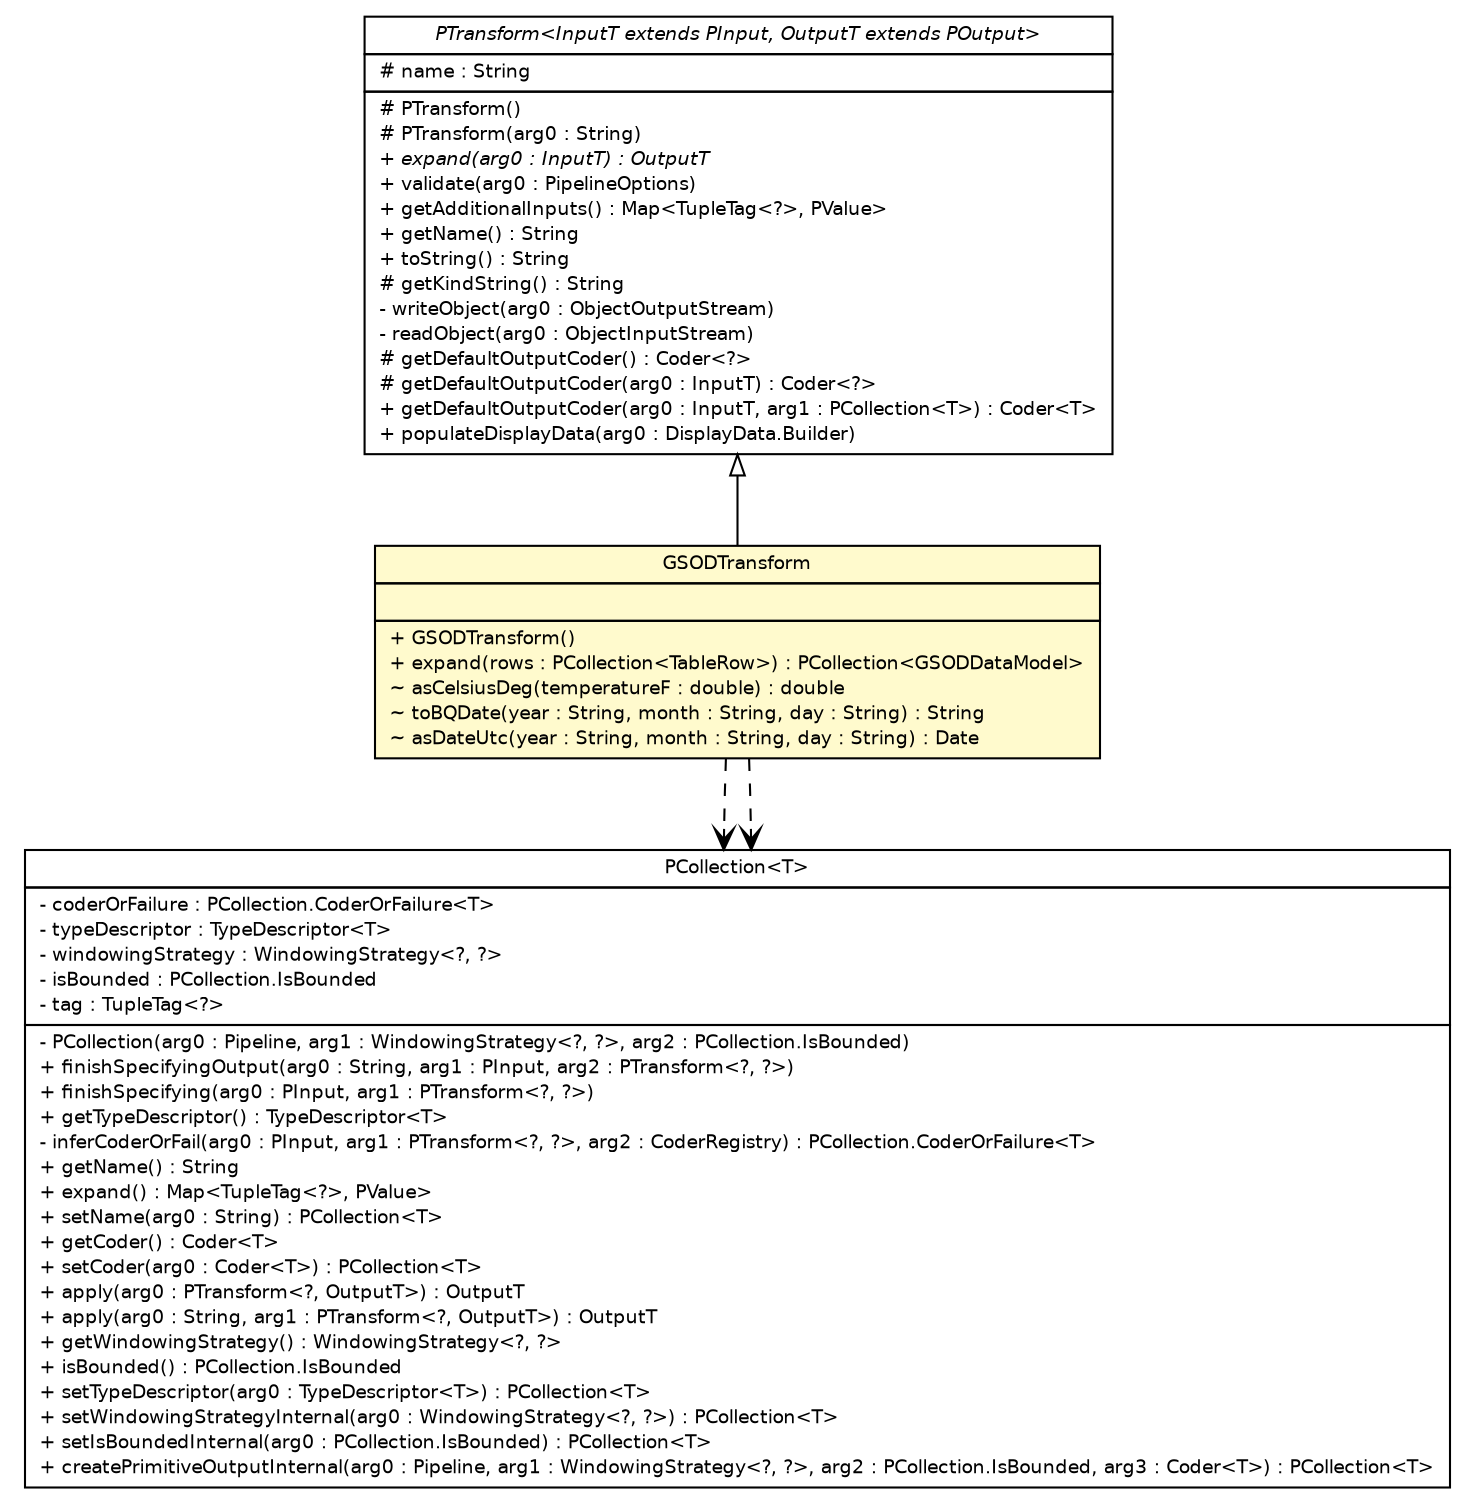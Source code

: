 #!/usr/local/bin/dot
#
# Class diagram 
# Generated by UMLGraph version R5_6-24-gf6e263 (http://www.umlgraph.org/)
#

digraph G {
	edge [fontname="Helvetica",fontsize=10,labelfontname="Helvetica",labelfontsize=10];
	node [fontname="Helvetica",fontsize=10,shape=plaintext];
	nodesep=0.25;
	ranksep=0.5;
	// com.ohair.stephen.edp.transform.GSODTransform
	c292 [label=<<table title="com.ohair.stephen.edp.transform.GSODTransform" border="0" cellborder="1" cellspacing="0" cellpadding="2" port="p" bgcolor="lemonChiffon" href="./GSODTransform.html">
		<tr><td><table border="0" cellspacing="0" cellpadding="1">
<tr><td align="center" balign="center"> GSODTransform </td></tr>
		</table></td></tr>
		<tr><td><table border="0" cellspacing="0" cellpadding="1">
<tr><td align="left" balign="left">  </td></tr>
		</table></td></tr>
		<tr><td><table border="0" cellspacing="0" cellpadding="1">
<tr><td align="left" balign="left"> + GSODTransform() </td></tr>
<tr><td align="left" balign="left"> + expand(rows : PCollection&lt;TableRow&gt;) : PCollection&lt;GSODDataModel&gt; </td></tr>
<tr><td align="left" balign="left"> ~ asCelsiusDeg(temperatureF : double) : double </td></tr>
<tr><td align="left" balign="left"> ~ toBQDate(year : String, month : String, day : String) : String </td></tr>
<tr><td align="left" balign="left"> ~ asDateUtc(year : String, month : String, day : String) : Date </td></tr>
		</table></td></tr>
		</table>>, URL="./GSODTransform.html", fontname="Helvetica", fontcolor="black", fontsize=9.0];
	//com.ohair.stephen.edp.transform.GSODTransform extends org.apache.beam.sdk.transforms.PTransform<org.apache.beam.sdk.values.PCollection<com.google.api.services.bigquery.model.TableRow>, org.apache.beam.sdk.values.PCollection<com.ohair.stephen.edp.model.GSODDataModel>>
	c300:p -> c292:p [dir=back,arrowtail=empty];
	// com.ohair.stephen.edp.transform.GSODTransform DEPEND org.apache.beam.sdk.values.PCollection<T>
	c292:p -> c301:p [taillabel="", label="", headlabel="", fontname="Helvetica", fontcolor="black", fontsize=10.0, color="black", arrowhead=open, style=dashed];
	// com.ohair.stephen.edp.transform.GSODTransform DEPEND org.apache.beam.sdk.values.PCollection<T>
	c292:p -> c301:p [taillabel="", label="", headlabel="", fontname="Helvetica", fontcolor="black", fontsize=10.0, color="black", arrowhead=open, style=dashed];
	// org.apache.beam.sdk.values.PCollection<T>
	c301 [label=<<table title="org.apache.beam.sdk.values.PCollection" border="0" cellborder="1" cellspacing="0" cellpadding="2" port="p" href="http://java.sun.com/j2se/1.4.2/docs/api/org/apache/beam/sdk/values/PCollection.html">
		<tr><td><table border="0" cellspacing="0" cellpadding="1">
<tr><td align="center" balign="center"> PCollection&lt;T&gt; </td></tr>
		</table></td></tr>
		<tr><td><table border="0" cellspacing="0" cellpadding="1">
<tr><td align="left" balign="left"> - coderOrFailure : PCollection.CoderOrFailure&lt;T&gt; </td></tr>
<tr><td align="left" balign="left"> - typeDescriptor : TypeDescriptor&lt;T&gt; </td></tr>
<tr><td align="left" balign="left"> - windowingStrategy : WindowingStrategy&lt;?, ?&gt; </td></tr>
<tr><td align="left" balign="left"> - isBounded : PCollection.IsBounded </td></tr>
<tr><td align="left" balign="left"> - tag : TupleTag&lt;?&gt; </td></tr>
		</table></td></tr>
		<tr><td><table border="0" cellspacing="0" cellpadding="1">
<tr><td align="left" balign="left"> - PCollection(arg0 : Pipeline, arg1 : WindowingStrategy&lt;?, ?&gt;, arg2 : PCollection.IsBounded) </td></tr>
<tr><td align="left" balign="left"> + finishSpecifyingOutput(arg0 : String, arg1 : PInput, arg2 : PTransform&lt;?, ?&gt;) </td></tr>
<tr><td align="left" balign="left"> + finishSpecifying(arg0 : PInput, arg1 : PTransform&lt;?, ?&gt;) </td></tr>
<tr><td align="left" balign="left"> + getTypeDescriptor() : TypeDescriptor&lt;T&gt; </td></tr>
<tr><td align="left" balign="left"> - inferCoderOrFail(arg0 : PInput, arg1 : PTransform&lt;?, ?&gt;, arg2 : CoderRegistry) : PCollection.CoderOrFailure&lt;T&gt; </td></tr>
<tr><td align="left" balign="left"> + getName() : String </td></tr>
<tr><td align="left" balign="left"> + expand() : Map&lt;TupleTag&lt;?&gt;, PValue&gt; </td></tr>
<tr><td align="left" balign="left"> + setName(arg0 : String) : PCollection&lt;T&gt; </td></tr>
<tr><td align="left" balign="left"> + getCoder() : Coder&lt;T&gt; </td></tr>
<tr><td align="left" balign="left"> + setCoder(arg0 : Coder&lt;T&gt;) : PCollection&lt;T&gt; </td></tr>
<tr><td align="left" balign="left"> + apply(arg0 : PTransform&lt;?, OutputT&gt;) : OutputT </td></tr>
<tr><td align="left" balign="left"> + apply(arg0 : String, arg1 : PTransform&lt;?, OutputT&gt;) : OutputT </td></tr>
<tr><td align="left" balign="left"> + getWindowingStrategy() : WindowingStrategy&lt;?, ?&gt; </td></tr>
<tr><td align="left" balign="left"> + isBounded() : PCollection.IsBounded </td></tr>
<tr><td align="left" balign="left"> + setTypeDescriptor(arg0 : TypeDescriptor&lt;T&gt;) : PCollection&lt;T&gt; </td></tr>
<tr><td align="left" balign="left"> + setWindowingStrategyInternal(arg0 : WindowingStrategy&lt;?, ?&gt;) : PCollection&lt;T&gt; </td></tr>
<tr><td align="left" balign="left"> + setIsBoundedInternal(arg0 : PCollection.IsBounded) : PCollection&lt;T&gt; </td></tr>
<tr><td align="left" balign="left"> + createPrimitiveOutputInternal(arg0 : Pipeline, arg1 : WindowingStrategy&lt;?, ?&gt;, arg2 : PCollection.IsBounded, arg3 : Coder&lt;T&gt;) : PCollection&lt;T&gt; </td></tr>
		</table></td></tr>
		</table>>, URL="http://java.sun.com/j2se/1.4.2/docs/api/org/apache/beam/sdk/values/PCollection.html", fontname="Helvetica", fontcolor="black", fontsize=9.0];
	// org.apache.beam.sdk.transforms.PTransform<InputT extends org.apache.beam.sdk.values.PInput, OutputT extends org.apache.beam.sdk.values.POutput>
	c300 [label=<<table title="org.apache.beam.sdk.transforms.PTransform" border="0" cellborder="1" cellspacing="0" cellpadding="2" port="p" href="http://java.sun.com/j2se/1.4.2/docs/api/org/apache/beam/sdk/transforms/PTransform.html">
		<tr><td><table border="0" cellspacing="0" cellpadding="1">
<tr><td align="center" balign="center"><font face="Helvetica-Oblique"> PTransform&lt;InputT extends PInput, OutputT extends POutput&gt; </font></td></tr>
		</table></td></tr>
		<tr><td><table border="0" cellspacing="0" cellpadding="1">
<tr><td align="left" balign="left"> # name : String </td></tr>
		</table></td></tr>
		<tr><td><table border="0" cellspacing="0" cellpadding="1">
<tr><td align="left" balign="left"> # PTransform() </td></tr>
<tr><td align="left" balign="left"> # PTransform(arg0 : String) </td></tr>
<tr><td align="left" balign="left"><font face="Helvetica-Oblique" point-size="9.0"> + expand(arg0 : InputT) : OutputT </font></td></tr>
<tr><td align="left" balign="left"> + validate(arg0 : PipelineOptions) </td></tr>
<tr><td align="left" balign="left"> + getAdditionalInputs() : Map&lt;TupleTag&lt;?&gt;, PValue&gt; </td></tr>
<tr><td align="left" balign="left"> + getName() : String </td></tr>
<tr><td align="left" balign="left"> + toString() : String </td></tr>
<tr><td align="left" balign="left"> # getKindString() : String </td></tr>
<tr><td align="left" balign="left"> - writeObject(arg0 : ObjectOutputStream) </td></tr>
<tr><td align="left" balign="left"> - readObject(arg0 : ObjectInputStream) </td></tr>
<tr><td align="left" balign="left"> # getDefaultOutputCoder() : Coder&lt;?&gt; </td></tr>
<tr><td align="left" balign="left"> # getDefaultOutputCoder(arg0 : InputT) : Coder&lt;?&gt; </td></tr>
<tr><td align="left" balign="left"> + getDefaultOutputCoder(arg0 : InputT, arg1 : PCollection&lt;T&gt;) : Coder&lt;T&gt; </td></tr>
<tr><td align="left" balign="left"> + populateDisplayData(arg0 : DisplayData.Builder) </td></tr>
		</table></td></tr>
		</table>>, URL="http://java.sun.com/j2se/1.4.2/docs/api/org/apache/beam/sdk/transforms/PTransform.html", fontname="Helvetica", fontcolor="black", fontsize=9.0];
}

